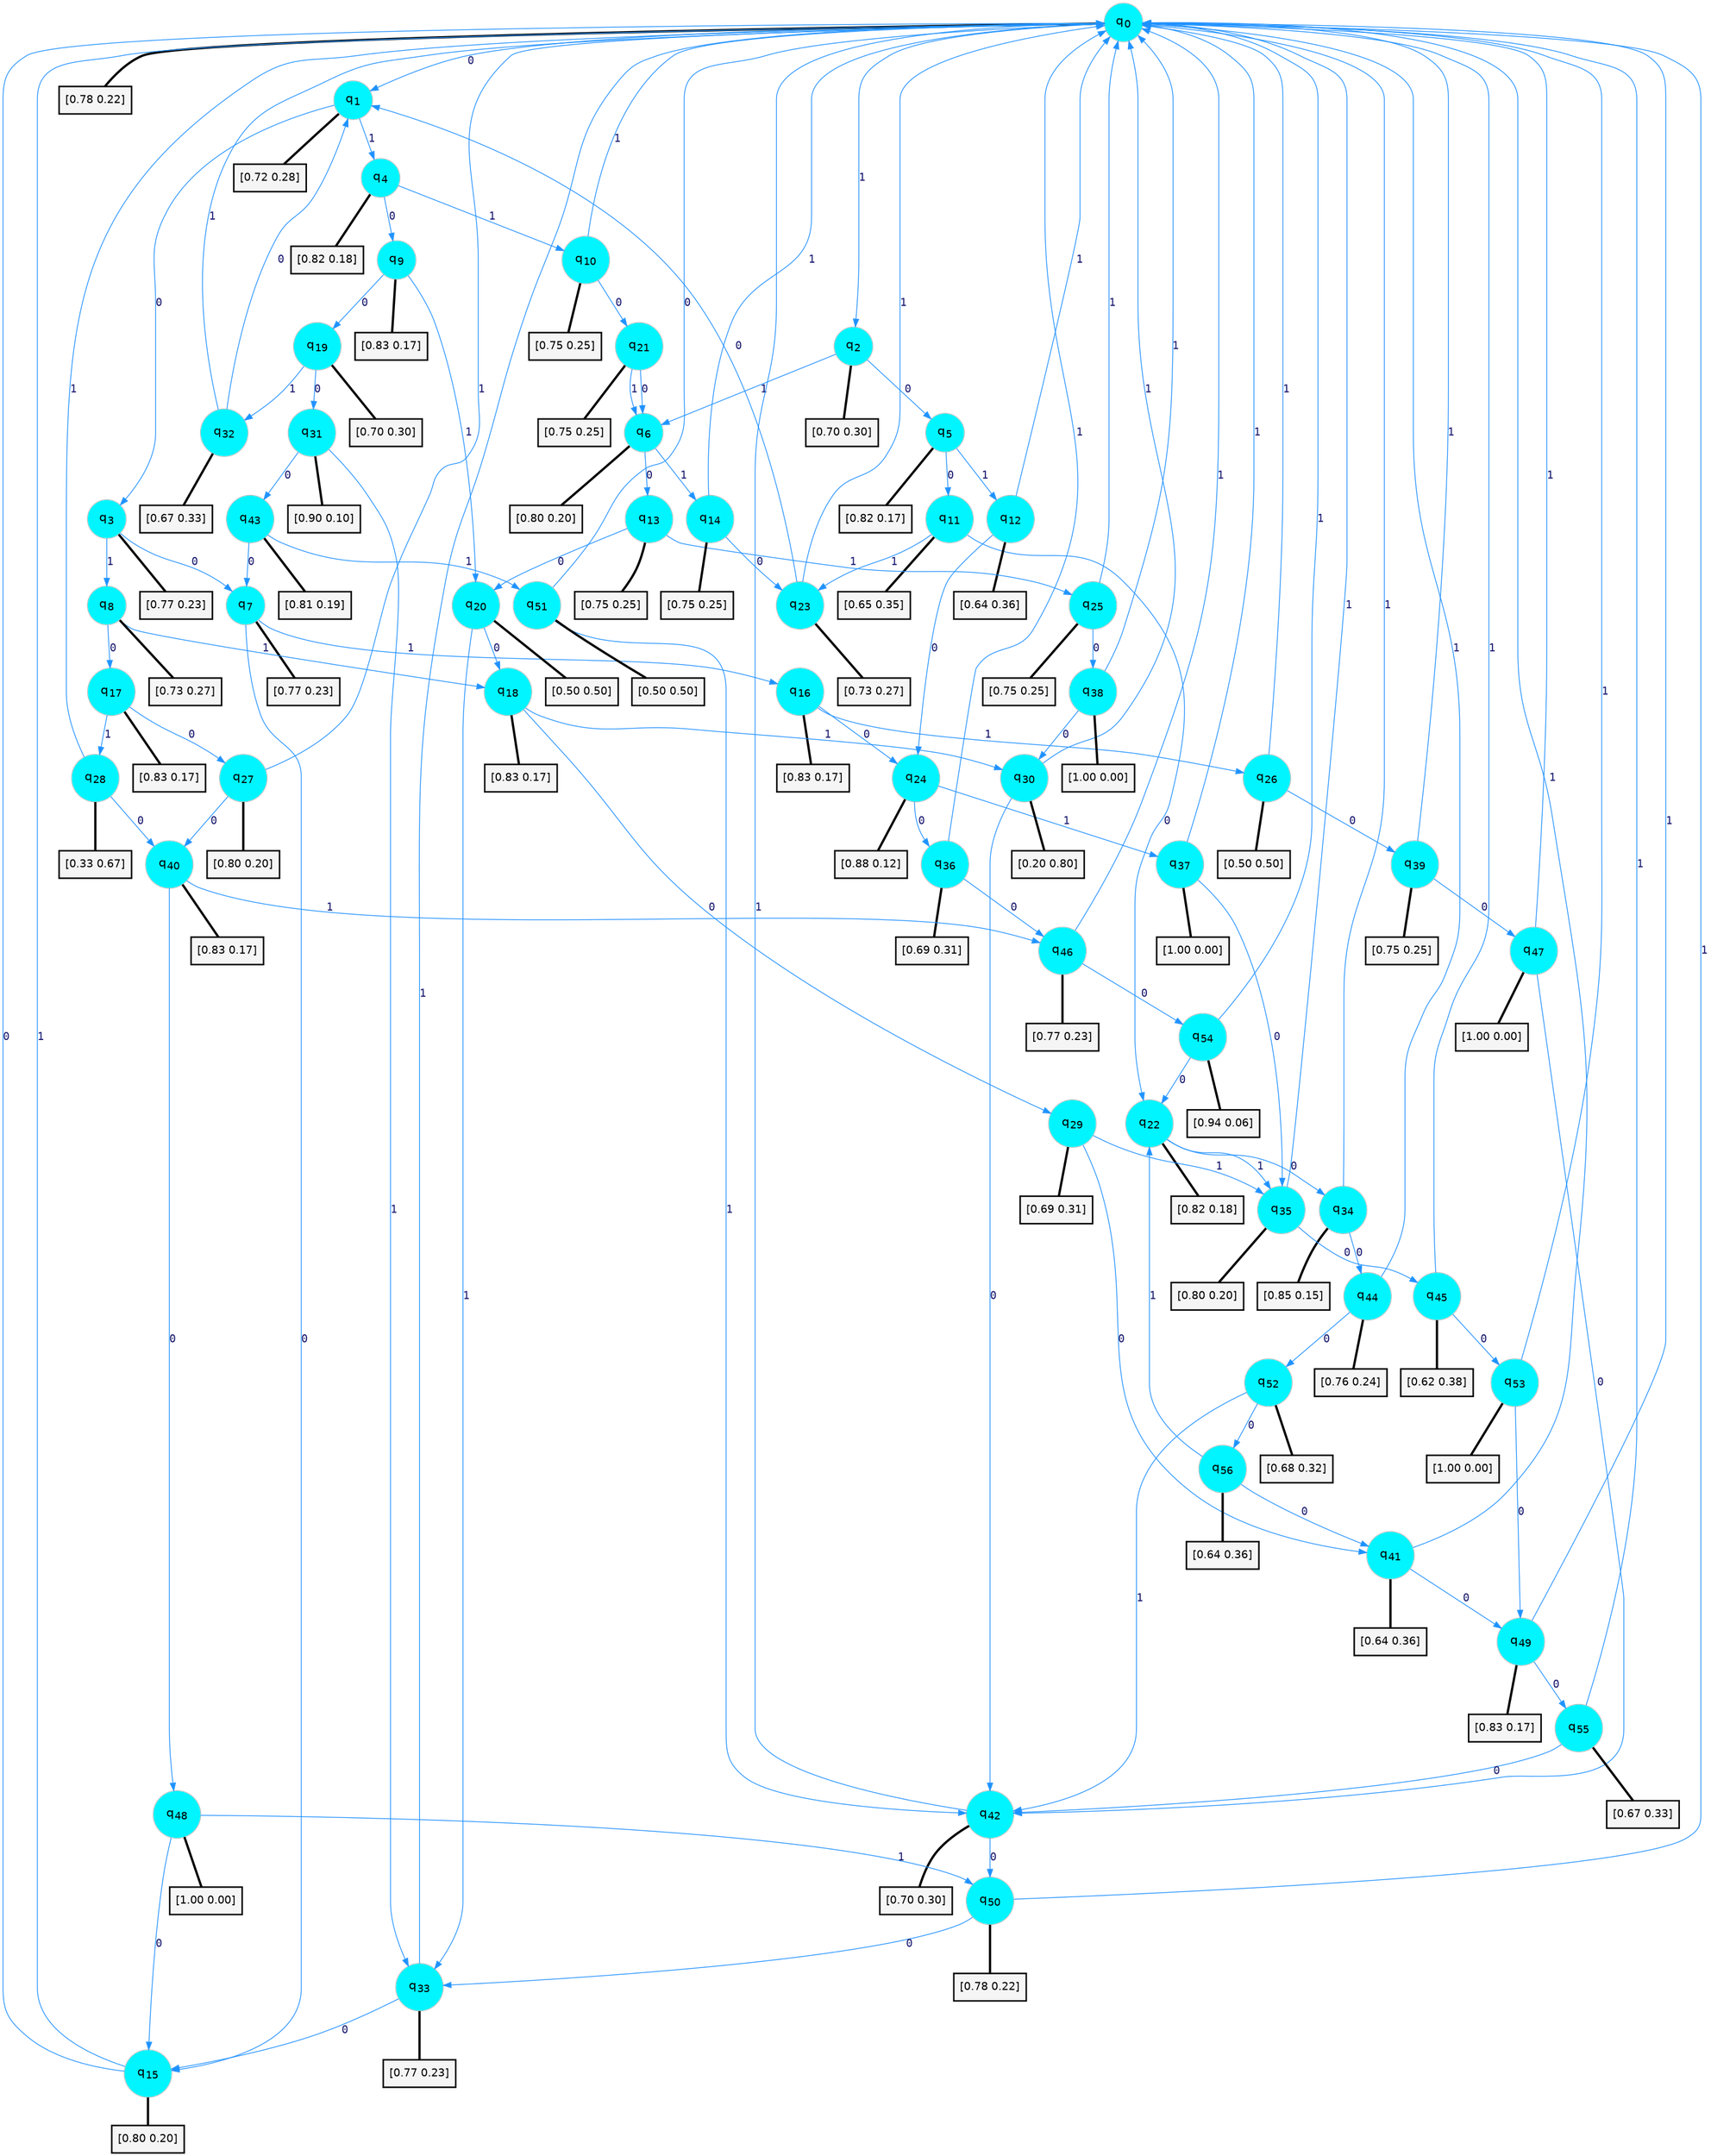 digraph G {
graph [
bgcolor=transparent, dpi=300, rankdir=TD, size="40,25"];
node [
color=gray, fillcolor=turquoise1, fontcolor=black, fontname=Helvetica, fontsize=16, fontweight=bold, shape=circle, style=filled];
edge [
arrowsize=1, color=dodgerblue1, fontcolor=midnightblue, fontname=courier, fontweight=bold, penwidth=1, style=solid, weight=20];
0[label=<q<SUB>0</SUB>>];
1[label=<q<SUB>1</SUB>>];
2[label=<q<SUB>2</SUB>>];
3[label=<q<SUB>3</SUB>>];
4[label=<q<SUB>4</SUB>>];
5[label=<q<SUB>5</SUB>>];
6[label=<q<SUB>6</SUB>>];
7[label=<q<SUB>7</SUB>>];
8[label=<q<SUB>8</SUB>>];
9[label=<q<SUB>9</SUB>>];
10[label=<q<SUB>10</SUB>>];
11[label=<q<SUB>11</SUB>>];
12[label=<q<SUB>12</SUB>>];
13[label=<q<SUB>13</SUB>>];
14[label=<q<SUB>14</SUB>>];
15[label=<q<SUB>15</SUB>>];
16[label=<q<SUB>16</SUB>>];
17[label=<q<SUB>17</SUB>>];
18[label=<q<SUB>18</SUB>>];
19[label=<q<SUB>19</SUB>>];
20[label=<q<SUB>20</SUB>>];
21[label=<q<SUB>21</SUB>>];
22[label=<q<SUB>22</SUB>>];
23[label=<q<SUB>23</SUB>>];
24[label=<q<SUB>24</SUB>>];
25[label=<q<SUB>25</SUB>>];
26[label=<q<SUB>26</SUB>>];
27[label=<q<SUB>27</SUB>>];
28[label=<q<SUB>28</SUB>>];
29[label=<q<SUB>29</SUB>>];
30[label=<q<SUB>30</SUB>>];
31[label=<q<SUB>31</SUB>>];
32[label=<q<SUB>32</SUB>>];
33[label=<q<SUB>33</SUB>>];
34[label=<q<SUB>34</SUB>>];
35[label=<q<SUB>35</SUB>>];
36[label=<q<SUB>36</SUB>>];
37[label=<q<SUB>37</SUB>>];
38[label=<q<SUB>38</SUB>>];
39[label=<q<SUB>39</SUB>>];
40[label=<q<SUB>40</SUB>>];
41[label=<q<SUB>41</SUB>>];
42[label=<q<SUB>42</SUB>>];
43[label=<q<SUB>43</SUB>>];
44[label=<q<SUB>44</SUB>>];
45[label=<q<SUB>45</SUB>>];
46[label=<q<SUB>46</SUB>>];
47[label=<q<SUB>47</SUB>>];
48[label=<q<SUB>48</SUB>>];
49[label=<q<SUB>49</SUB>>];
50[label=<q<SUB>50</SUB>>];
51[label=<q<SUB>51</SUB>>];
52[label=<q<SUB>52</SUB>>];
53[label=<q<SUB>53</SUB>>];
54[label=<q<SUB>54</SUB>>];
55[label=<q<SUB>55</SUB>>];
56[label=<q<SUB>56</SUB>>];
57[label="[0.78 0.22]", shape=box,fontcolor=black, fontname=Helvetica, fontsize=14, penwidth=2, fillcolor=whitesmoke,color=black];
58[label="[0.72 0.28]", shape=box,fontcolor=black, fontname=Helvetica, fontsize=14, penwidth=2, fillcolor=whitesmoke,color=black];
59[label="[0.70 0.30]", shape=box,fontcolor=black, fontname=Helvetica, fontsize=14, penwidth=2, fillcolor=whitesmoke,color=black];
60[label="[0.77 0.23]", shape=box,fontcolor=black, fontname=Helvetica, fontsize=14, penwidth=2, fillcolor=whitesmoke,color=black];
61[label="[0.82 0.18]", shape=box,fontcolor=black, fontname=Helvetica, fontsize=14, penwidth=2, fillcolor=whitesmoke,color=black];
62[label="[0.82 0.17]", shape=box,fontcolor=black, fontname=Helvetica, fontsize=14, penwidth=2, fillcolor=whitesmoke,color=black];
63[label="[0.80 0.20]", shape=box,fontcolor=black, fontname=Helvetica, fontsize=14, penwidth=2, fillcolor=whitesmoke,color=black];
64[label="[0.77 0.23]", shape=box,fontcolor=black, fontname=Helvetica, fontsize=14, penwidth=2, fillcolor=whitesmoke,color=black];
65[label="[0.73 0.27]", shape=box,fontcolor=black, fontname=Helvetica, fontsize=14, penwidth=2, fillcolor=whitesmoke,color=black];
66[label="[0.83 0.17]", shape=box,fontcolor=black, fontname=Helvetica, fontsize=14, penwidth=2, fillcolor=whitesmoke,color=black];
67[label="[0.75 0.25]", shape=box,fontcolor=black, fontname=Helvetica, fontsize=14, penwidth=2, fillcolor=whitesmoke,color=black];
68[label="[0.65 0.35]", shape=box,fontcolor=black, fontname=Helvetica, fontsize=14, penwidth=2, fillcolor=whitesmoke,color=black];
69[label="[0.64 0.36]", shape=box,fontcolor=black, fontname=Helvetica, fontsize=14, penwidth=2, fillcolor=whitesmoke,color=black];
70[label="[0.75 0.25]", shape=box,fontcolor=black, fontname=Helvetica, fontsize=14, penwidth=2, fillcolor=whitesmoke,color=black];
71[label="[0.75 0.25]", shape=box,fontcolor=black, fontname=Helvetica, fontsize=14, penwidth=2, fillcolor=whitesmoke,color=black];
72[label="[0.80 0.20]", shape=box,fontcolor=black, fontname=Helvetica, fontsize=14, penwidth=2, fillcolor=whitesmoke,color=black];
73[label="[0.83 0.17]", shape=box,fontcolor=black, fontname=Helvetica, fontsize=14, penwidth=2, fillcolor=whitesmoke,color=black];
74[label="[0.83 0.17]", shape=box,fontcolor=black, fontname=Helvetica, fontsize=14, penwidth=2, fillcolor=whitesmoke,color=black];
75[label="[0.83 0.17]", shape=box,fontcolor=black, fontname=Helvetica, fontsize=14, penwidth=2, fillcolor=whitesmoke,color=black];
76[label="[0.70 0.30]", shape=box,fontcolor=black, fontname=Helvetica, fontsize=14, penwidth=2, fillcolor=whitesmoke,color=black];
77[label="[0.50 0.50]", shape=box,fontcolor=black, fontname=Helvetica, fontsize=14, penwidth=2, fillcolor=whitesmoke,color=black];
78[label="[0.75 0.25]", shape=box,fontcolor=black, fontname=Helvetica, fontsize=14, penwidth=2, fillcolor=whitesmoke,color=black];
79[label="[0.82 0.18]", shape=box,fontcolor=black, fontname=Helvetica, fontsize=14, penwidth=2, fillcolor=whitesmoke,color=black];
80[label="[0.73 0.27]", shape=box,fontcolor=black, fontname=Helvetica, fontsize=14, penwidth=2, fillcolor=whitesmoke,color=black];
81[label="[0.88 0.12]", shape=box,fontcolor=black, fontname=Helvetica, fontsize=14, penwidth=2, fillcolor=whitesmoke,color=black];
82[label="[0.75 0.25]", shape=box,fontcolor=black, fontname=Helvetica, fontsize=14, penwidth=2, fillcolor=whitesmoke,color=black];
83[label="[0.50 0.50]", shape=box,fontcolor=black, fontname=Helvetica, fontsize=14, penwidth=2, fillcolor=whitesmoke,color=black];
84[label="[0.80 0.20]", shape=box,fontcolor=black, fontname=Helvetica, fontsize=14, penwidth=2, fillcolor=whitesmoke,color=black];
85[label="[0.33 0.67]", shape=box,fontcolor=black, fontname=Helvetica, fontsize=14, penwidth=2, fillcolor=whitesmoke,color=black];
86[label="[0.69 0.31]", shape=box,fontcolor=black, fontname=Helvetica, fontsize=14, penwidth=2, fillcolor=whitesmoke,color=black];
87[label="[0.20 0.80]", shape=box,fontcolor=black, fontname=Helvetica, fontsize=14, penwidth=2, fillcolor=whitesmoke,color=black];
88[label="[0.90 0.10]", shape=box,fontcolor=black, fontname=Helvetica, fontsize=14, penwidth=2, fillcolor=whitesmoke,color=black];
89[label="[0.67 0.33]", shape=box,fontcolor=black, fontname=Helvetica, fontsize=14, penwidth=2, fillcolor=whitesmoke,color=black];
90[label="[0.77 0.23]", shape=box,fontcolor=black, fontname=Helvetica, fontsize=14, penwidth=2, fillcolor=whitesmoke,color=black];
91[label="[0.85 0.15]", shape=box,fontcolor=black, fontname=Helvetica, fontsize=14, penwidth=2, fillcolor=whitesmoke,color=black];
92[label="[0.80 0.20]", shape=box,fontcolor=black, fontname=Helvetica, fontsize=14, penwidth=2, fillcolor=whitesmoke,color=black];
93[label="[0.69 0.31]", shape=box,fontcolor=black, fontname=Helvetica, fontsize=14, penwidth=2, fillcolor=whitesmoke,color=black];
94[label="[1.00 0.00]", shape=box,fontcolor=black, fontname=Helvetica, fontsize=14, penwidth=2, fillcolor=whitesmoke,color=black];
95[label="[1.00 0.00]", shape=box,fontcolor=black, fontname=Helvetica, fontsize=14, penwidth=2, fillcolor=whitesmoke,color=black];
96[label="[0.75 0.25]", shape=box,fontcolor=black, fontname=Helvetica, fontsize=14, penwidth=2, fillcolor=whitesmoke,color=black];
97[label="[0.83 0.17]", shape=box,fontcolor=black, fontname=Helvetica, fontsize=14, penwidth=2, fillcolor=whitesmoke,color=black];
98[label="[0.64 0.36]", shape=box,fontcolor=black, fontname=Helvetica, fontsize=14, penwidth=2, fillcolor=whitesmoke,color=black];
99[label="[0.70 0.30]", shape=box,fontcolor=black, fontname=Helvetica, fontsize=14, penwidth=2, fillcolor=whitesmoke,color=black];
100[label="[0.81 0.19]", shape=box,fontcolor=black, fontname=Helvetica, fontsize=14, penwidth=2, fillcolor=whitesmoke,color=black];
101[label="[0.76 0.24]", shape=box,fontcolor=black, fontname=Helvetica, fontsize=14, penwidth=2, fillcolor=whitesmoke,color=black];
102[label="[0.62 0.38]", shape=box,fontcolor=black, fontname=Helvetica, fontsize=14, penwidth=2, fillcolor=whitesmoke,color=black];
103[label="[0.77 0.23]", shape=box,fontcolor=black, fontname=Helvetica, fontsize=14, penwidth=2, fillcolor=whitesmoke,color=black];
104[label="[1.00 0.00]", shape=box,fontcolor=black, fontname=Helvetica, fontsize=14, penwidth=2, fillcolor=whitesmoke,color=black];
105[label="[1.00 0.00]", shape=box,fontcolor=black, fontname=Helvetica, fontsize=14, penwidth=2, fillcolor=whitesmoke,color=black];
106[label="[0.83 0.17]", shape=box,fontcolor=black, fontname=Helvetica, fontsize=14, penwidth=2, fillcolor=whitesmoke,color=black];
107[label="[0.78 0.22]", shape=box,fontcolor=black, fontname=Helvetica, fontsize=14, penwidth=2, fillcolor=whitesmoke,color=black];
108[label="[0.50 0.50]", shape=box,fontcolor=black, fontname=Helvetica, fontsize=14, penwidth=2, fillcolor=whitesmoke,color=black];
109[label="[0.68 0.32]", shape=box,fontcolor=black, fontname=Helvetica, fontsize=14, penwidth=2, fillcolor=whitesmoke,color=black];
110[label="[1.00 0.00]", shape=box,fontcolor=black, fontname=Helvetica, fontsize=14, penwidth=2, fillcolor=whitesmoke,color=black];
111[label="[0.94 0.06]", shape=box,fontcolor=black, fontname=Helvetica, fontsize=14, penwidth=2, fillcolor=whitesmoke,color=black];
112[label="[0.67 0.33]", shape=box,fontcolor=black, fontname=Helvetica, fontsize=14, penwidth=2, fillcolor=whitesmoke,color=black];
113[label="[0.64 0.36]", shape=box,fontcolor=black, fontname=Helvetica, fontsize=14, penwidth=2, fillcolor=whitesmoke,color=black];
0->1 [label=0];
0->2 [label=1];
0->57 [arrowhead=none, penwidth=3,color=black];
1->3 [label=0];
1->4 [label=1];
1->58 [arrowhead=none, penwidth=3,color=black];
2->5 [label=0];
2->6 [label=1];
2->59 [arrowhead=none, penwidth=3,color=black];
3->7 [label=0];
3->8 [label=1];
3->60 [arrowhead=none, penwidth=3,color=black];
4->9 [label=0];
4->10 [label=1];
4->61 [arrowhead=none, penwidth=3,color=black];
5->11 [label=0];
5->12 [label=1];
5->62 [arrowhead=none, penwidth=3,color=black];
6->13 [label=0];
6->14 [label=1];
6->63 [arrowhead=none, penwidth=3,color=black];
7->15 [label=0];
7->16 [label=1];
7->64 [arrowhead=none, penwidth=3,color=black];
8->17 [label=0];
8->18 [label=1];
8->65 [arrowhead=none, penwidth=3,color=black];
9->19 [label=0];
9->20 [label=1];
9->66 [arrowhead=none, penwidth=3,color=black];
10->21 [label=0];
10->0 [label=1];
10->67 [arrowhead=none, penwidth=3,color=black];
11->22 [label=0];
11->23 [label=1];
11->68 [arrowhead=none, penwidth=3,color=black];
12->24 [label=0];
12->0 [label=1];
12->69 [arrowhead=none, penwidth=3,color=black];
13->20 [label=0];
13->25 [label=1];
13->70 [arrowhead=none, penwidth=3,color=black];
14->23 [label=0];
14->0 [label=1];
14->71 [arrowhead=none, penwidth=3,color=black];
15->0 [label=0];
15->0 [label=1];
15->72 [arrowhead=none, penwidth=3,color=black];
16->24 [label=0];
16->26 [label=1];
16->73 [arrowhead=none, penwidth=3,color=black];
17->27 [label=0];
17->28 [label=1];
17->74 [arrowhead=none, penwidth=3,color=black];
18->29 [label=0];
18->30 [label=1];
18->75 [arrowhead=none, penwidth=3,color=black];
19->31 [label=0];
19->32 [label=1];
19->76 [arrowhead=none, penwidth=3,color=black];
20->18 [label=0];
20->33 [label=1];
20->77 [arrowhead=none, penwidth=3,color=black];
21->6 [label=0];
21->6 [label=1];
21->78 [arrowhead=none, penwidth=3,color=black];
22->34 [label=0];
22->35 [label=1];
22->79 [arrowhead=none, penwidth=3,color=black];
23->1 [label=0];
23->0 [label=1];
23->80 [arrowhead=none, penwidth=3,color=black];
24->36 [label=0];
24->37 [label=1];
24->81 [arrowhead=none, penwidth=3,color=black];
25->38 [label=0];
25->0 [label=1];
25->82 [arrowhead=none, penwidth=3,color=black];
26->39 [label=0];
26->0 [label=1];
26->83 [arrowhead=none, penwidth=3,color=black];
27->40 [label=0];
27->0 [label=1];
27->84 [arrowhead=none, penwidth=3,color=black];
28->40 [label=0];
28->0 [label=1];
28->85 [arrowhead=none, penwidth=3,color=black];
29->41 [label=0];
29->35 [label=1];
29->86 [arrowhead=none, penwidth=3,color=black];
30->42 [label=0];
30->0 [label=1];
30->87 [arrowhead=none, penwidth=3,color=black];
31->43 [label=0];
31->33 [label=1];
31->88 [arrowhead=none, penwidth=3,color=black];
32->1 [label=0];
32->0 [label=1];
32->89 [arrowhead=none, penwidth=3,color=black];
33->15 [label=0];
33->0 [label=1];
33->90 [arrowhead=none, penwidth=3,color=black];
34->44 [label=0];
34->0 [label=1];
34->91 [arrowhead=none, penwidth=3,color=black];
35->45 [label=0];
35->0 [label=1];
35->92 [arrowhead=none, penwidth=3,color=black];
36->46 [label=0];
36->0 [label=1];
36->93 [arrowhead=none, penwidth=3,color=black];
37->35 [label=0];
37->0 [label=1];
37->94 [arrowhead=none, penwidth=3,color=black];
38->30 [label=0];
38->0 [label=1];
38->95 [arrowhead=none, penwidth=3,color=black];
39->47 [label=0];
39->0 [label=1];
39->96 [arrowhead=none, penwidth=3,color=black];
40->48 [label=0];
40->46 [label=1];
40->97 [arrowhead=none, penwidth=3,color=black];
41->49 [label=0];
41->0 [label=1];
41->98 [arrowhead=none, penwidth=3,color=black];
42->50 [label=0];
42->0 [label=1];
42->99 [arrowhead=none, penwidth=3,color=black];
43->7 [label=0];
43->51 [label=1];
43->100 [arrowhead=none, penwidth=3,color=black];
44->52 [label=0];
44->0 [label=1];
44->101 [arrowhead=none, penwidth=3,color=black];
45->53 [label=0];
45->0 [label=1];
45->102 [arrowhead=none, penwidth=3,color=black];
46->54 [label=0];
46->0 [label=1];
46->103 [arrowhead=none, penwidth=3,color=black];
47->42 [label=0];
47->0 [label=1];
47->104 [arrowhead=none, penwidth=3,color=black];
48->15 [label=0];
48->50 [label=1];
48->105 [arrowhead=none, penwidth=3,color=black];
49->55 [label=0];
49->0 [label=1];
49->106 [arrowhead=none, penwidth=3,color=black];
50->33 [label=0];
50->0 [label=1];
50->107 [arrowhead=none, penwidth=3,color=black];
51->0 [label=0];
51->42 [label=1];
51->108 [arrowhead=none, penwidth=3,color=black];
52->56 [label=0];
52->42 [label=1];
52->109 [arrowhead=none, penwidth=3,color=black];
53->49 [label=0];
53->0 [label=1];
53->110 [arrowhead=none, penwidth=3,color=black];
54->22 [label=0];
54->0 [label=1];
54->111 [arrowhead=none, penwidth=3,color=black];
55->42 [label=0];
55->0 [label=1];
55->112 [arrowhead=none, penwidth=3,color=black];
56->41 [label=0];
56->22 [label=1];
56->113 [arrowhead=none, penwidth=3,color=black];
}
